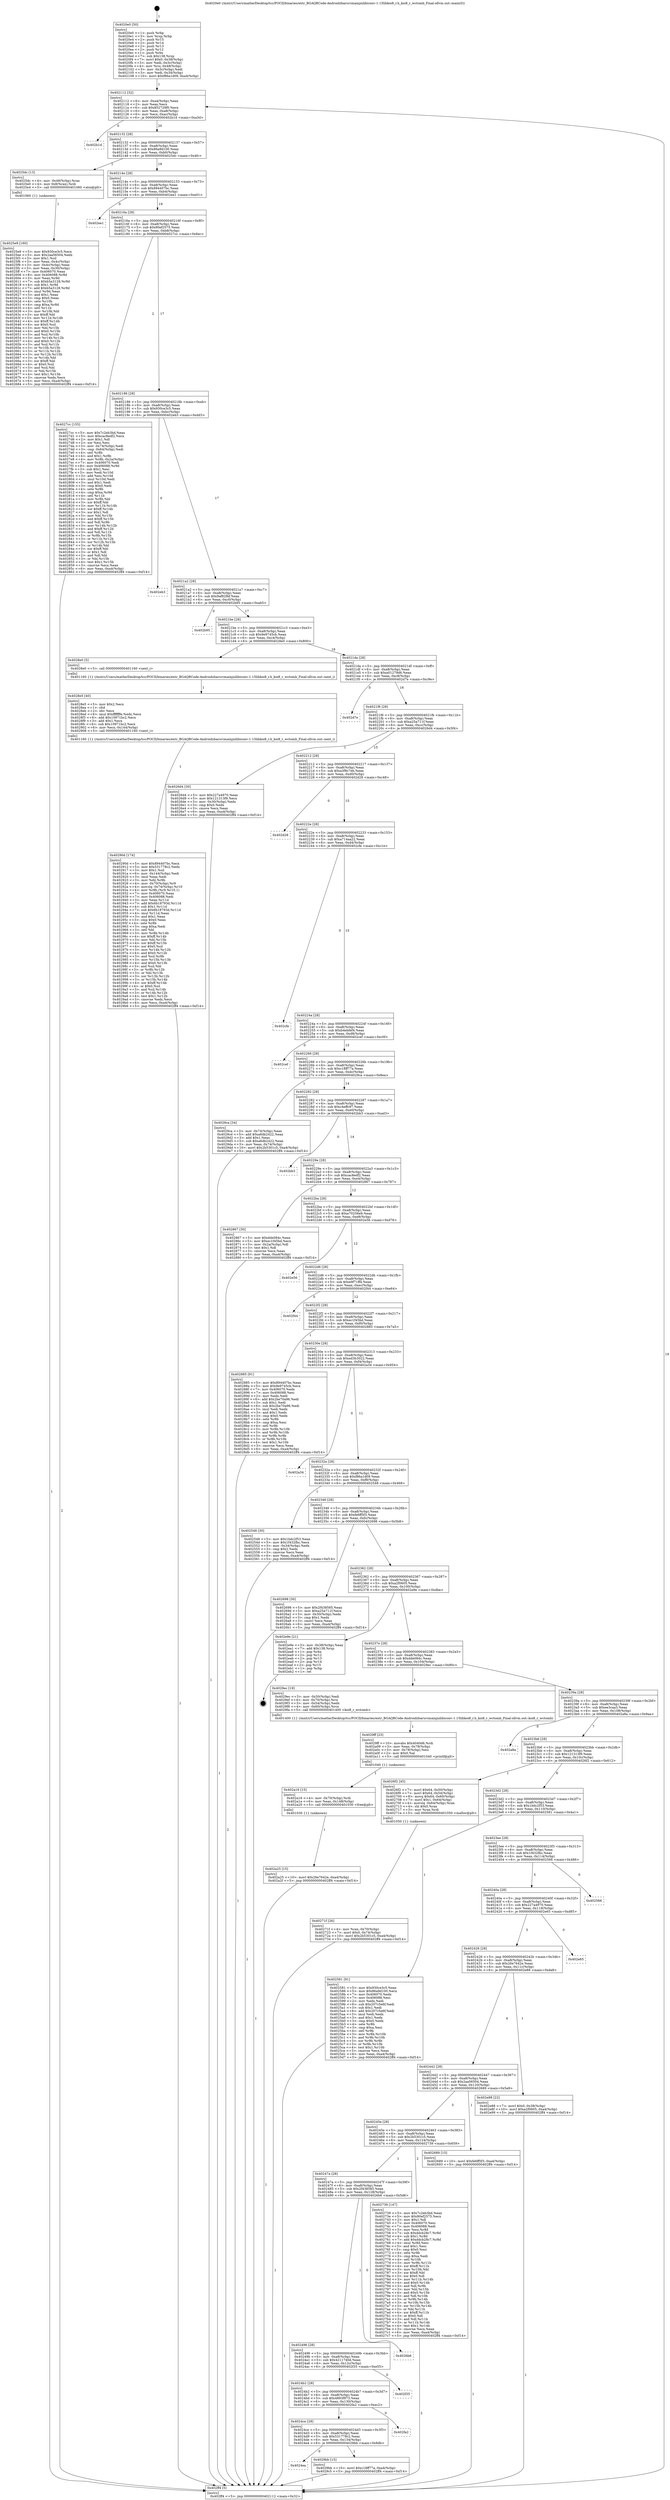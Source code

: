 digraph "0x4020e0" {
  label = "0x4020e0 (/mnt/c/Users/mathe/Desktop/tcc/POCII/binaries/extr_BGAQRCode-Androidzbarsrcmainjnilibiconv-1.15libkoi8_r.h_koi8_r_wctomb_Final-ollvm.out::main(0))"
  labelloc = "t"
  node[shape=record]

  Entry [label="",width=0.3,height=0.3,shape=circle,fillcolor=black,style=filled]
  "0x402112" [label="{
     0x402112 [32]\l
     | [instrs]\l
     &nbsp;&nbsp;0x402112 \<+6\>: mov -0xa4(%rbp),%eax\l
     &nbsp;&nbsp;0x402118 \<+2\>: mov %eax,%ecx\l
     &nbsp;&nbsp;0x40211a \<+6\>: sub $0x852729f0,%ecx\l
     &nbsp;&nbsp;0x402120 \<+6\>: mov %eax,-0xa8(%rbp)\l
     &nbsp;&nbsp;0x402126 \<+6\>: mov %ecx,-0xac(%rbp)\l
     &nbsp;&nbsp;0x40212c \<+6\>: je 0000000000402b1d \<main+0xa3d\>\l
  }"]
  "0x402b1d" [label="{
     0x402b1d\l
  }", style=dashed]
  "0x402132" [label="{
     0x402132 [28]\l
     | [instrs]\l
     &nbsp;&nbsp;0x402132 \<+5\>: jmp 0000000000402137 \<main+0x57\>\l
     &nbsp;&nbsp;0x402137 \<+6\>: mov -0xa8(%rbp),%eax\l
     &nbsp;&nbsp;0x40213d \<+5\>: sub $0x86a9d100,%eax\l
     &nbsp;&nbsp;0x402142 \<+6\>: mov %eax,-0xb0(%rbp)\l
     &nbsp;&nbsp;0x402148 \<+6\>: je 00000000004025dc \<main+0x4fc\>\l
  }"]
  Exit [label="",width=0.3,height=0.3,shape=circle,fillcolor=black,style=filled,peripheries=2]
  "0x4025dc" [label="{
     0x4025dc [13]\l
     | [instrs]\l
     &nbsp;&nbsp;0x4025dc \<+4\>: mov -0x48(%rbp),%rax\l
     &nbsp;&nbsp;0x4025e0 \<+4\>: mov 0x8(%rax),%rdi\l
     &nbsp;&nbsp;0x4025e4 \<+5\>: call 0000000000401060 \<atoi@plt\>\l
     | [calls]\l
     &nbsp;&nbsp;0x401060 \{1\} (unknown)\l
  }"]
  "0x40214e" [label="{
     0x40214e [28]\l
     | [instrs]\l
     &nbsp;&nbsp;0x40214e \<+5\>: jmp 0000000000402153 \<main+0x73\>\l
     &nbsp;&nbsp;0x402153 \<+6\>: mov -0xa8(%rbp),%eax\l
     &nbsp;&nbsp;0x402159 \<+5\>: sub $0x894407bc,%eax\l
     &nbsp;&nbsp;0x40215e \<+6\>: mov %eax,-0xb4(%rbp)\l
     &nbsp;&nbsp;0x402164 \<+6\>: je 0000000000402ee1 \<main+0xe01\>\l
  }"]
  "0x402a25" [label="{
     0x402a25 [15]\l
     | [instrs]\l
     &nbsp;&nbsp;0x402a25 \<+10\>: movl $0x26e7642e,-0xa4(%rbp)\l
     &nbsp;&nbsp;0x402a2f \<+5\>: jmp 0000000000402ff4 \<main+0xf14\>\l
  }"]
  "0x402ee1" [label="{
     0x402ee1\l
  }", style=dashed]
  "0x40216a" [label="{
     0x40216a [28]\l
     | [instrs]\l
     &nbsp;&nbsp;0x40216a \<+5\>: jmp 000000000040216f \<main+0x8f\>\l
     &nbsp;&nbsp;0x40216f \<+6\>: mov -0xa8(%rbp),%eax\l
     &nbsp;&nbsp;0x402175 \<+5\>: sub $0x90ef2575,%eax\l
     &nbsp;&nbsp;0x40217a \<+6\>: mov %eax,-0xb8(%rbp)\l
     &nbsp;&nbsp;0x402180 \<+6\>: je 00000000004027cc \<main+0x6ec\>\l
  }"]
  "0x402a16" [label="{
     0x402a16 [15]\l
     | [instrs]\l
     &nbsp;&nbsp;0x402a16 \<+4\>: mov -0x70(%rbp),%rdi\l
     &nbsp;&nbsp;0x402a1a \<+6\>: mov %eax,-0x148(%rbp)\l
     &nbsp;&nbsp;0x402a20 \<+5\>: call 0000000000401030 \<free@plt\>\l
     | [calls]\l
     &nbsp;&nbsp;0x401030 \{1\} (unknown)\l
  }"]
  "0x4027cc" [label="{
     0x4027cc [155]\l
     | [instrs]\l
     &nbsp;&nbsp;0x4027cc \<+5\>: mov $0x7c2eb3bd,%eax\l
     &nbsp;&nbsp;0x4027d1 \<+5\>: mov $0xcac8edf2,%ecx\l
     &nbsp;&nbsp;0x4027d6 \<+2\>: mov $0x1,%dl\l
     &nbsp;&nbsp;0x4027d8 \<+2\>: xor %esi,%esi\l
     &nbsp;&nbsp;0x4027da \<+3\>: mov -0x74(%rbp),%edi\l
     &nbsp;&nbsp;0x4027dd \<+3\>: cmp -0x64(%rbp),%edi\l
     &nbsp;&nbsp;0x4027e0 \<+4\>: setl %r8b\l
     &nbsp;&nbsp;0x4027e4 \<+4\>: and $0x1,%r8b\l
     &nbsp;&nbsp;0x4027e8 \<+4\>: mov %r8b,-0x2a(%rbp)\l
     &nbsp;&nbsp;0x4027ec \<+7\>: mov 0x406070,%edi\l
     &nbsp;&nbsp;0x4027f3 \<+8\>: mov 0x406088,%r9d\l
     &nbsp;&nbsp;0x4027fb \<+3\>: sub $0x1,%esi\l
     &nbsp;&nbsp;0x4027fe \<+3\>: mov %edi,%r10d\l
     &nbsp;&nbsp;0x402801 \<+3\>: add %esi,%r10d\l
     &nbsp;&nbsp;0x402804 \<+4\>: imul %r10d,%edi\l
     &nbsp;&nbsp;0x402808 \<+3\>: and $0x1,%edi\l
     &nbsp;&nbsp;0x40280b \<+3\>: cmp $0x0,%edi\l
     &nbsp;&nbsp;0x40280e \<+4\>: sete %r8b\l
     &nbsp;&nbsp;0x402812 \<+4\>: cmp $0xa,%r9d\l
     &nbsp;&nbsp;0x402816 \<+4\>: setl %r11b\l
     &nbsp;&nbsp;0x40281a \<+3\>: mov %r8b,%bl\l
     &nbsp;&nbsp;0x40281d \<+3\>: xor $0xff,%bl\l
     &nbsp;&nbsp;0x402820 \<+3\>: mov %r11b,%r14b\l
     &nbsp;&nbsp;0x402823 \<+4\>: xor $0xff,%r14b\l
     &nbsp;&nbsp;0x402827 \<+3\>: xor $0x1,%dl\l
     &nbsp;&nbsp;0x40282a \<+3\>: mov %bl,%r15b\l
     &nbsp;&nbsp;0x40282d \<+4\>: and $0xff,%r15b\l
     &nbsp;&nbsp;0x402831 \<+3\>: and %dl,%r8b\l
     &nbsp;&nbsp;0x402834 \<+3\>: mov %r14b,%r12b\l
     &nbsp;&nbsp;0x402837 \<+4\>: and $0xff,%r12b\l
     &nbsp;&nbsp;0x40283b \<+3\>: and %dl,%r11b\l
     &nbsp;&nbsp;0x40283e \<+3\>: or %r8b,%r15b\l
     &nbsp;&nbsp;0x402841 \<+3\>: or %r11b,%r12b\l
     &nbsp;&nbsp;0x402844 \<+3\>: xor %r12b,%r15b\l
     &nbsp;&nbsp;0x402847 \<+3\>: or %r14b,%bl\l
     &nbsp;&nbsp;0x40284a \<+3\>: xor $0xff,%bl\l
     &nbsp;&nbsp;0x40284d \<+3\>: or $0x1,%dl\l
     &nbsp;&nbsp;0x402850 \<+2\>: and %dl,%bl\l
     &nbsp;&nbsp;0x402852 \<+3\>: or %bl,%r15b\l
     &nbsp;&nbsp;0x402855 \<+4\>: test $0x1,%r15b\l
     &nbsp;&nbsp;0x402859 \<+3\>: cmovne %ecx,%eax\l
     &nbsp;&nbsp;0x40285c \<+6\>: mov %eax,-0xa4(%rbp)\l
     &nbsp;&nbsp;0x402862 \<+5\>: jmp 0000000000402ff4 \<main+0xf14\>\l
  }"]
  "0x402186" [label="{
     0x402186 [28]\l
     | [instrs]\l
     &nbsp;&nbsp;0x402186 \<+5\>: jmp 000000000040218b \<main+0xab\>\l
     &nbsp;&nbsp;0x40218b \<+6\>: mov -0xa8(%rbp),%eax\l
     &nbsp;&nbsp;0x402191 \<+5\>: sub $0x930ce3c5,%eax\l
     &nbsp;&nbsp;0x402196 \<+6\>: mov %eax,-0xbc(%rbp)\l
     &nbsp;&nbsp;0x40219c \<+6\>: je 0000000000402eb3 \<main+0xdd3\>\l
  }"]
  "0x4029ff" [label="{
     0x4029ff [23]\l
     | [instrs]\l
     &nbsp;&nbsp;0x4029ff \<+10\>: movabs $0x4040d6,%rdi\l
     &nbsp;&nbsp;0x402a09 \<+3\>: mov %eax,-0x78(%rbp)\l
     &nbsp;&nbsp;0x402a0c \<+3\>: mov -0x78(%rbp),%esi\l
     &nbsp;&nbsp;0x402a0f \<+2\>: mov $0x0,%al\l
     &nbsp;&nbsp;0x402a11 \<+5\>: call 0000000000401040 \<printf@plt\>\l
     | [calls]\l
     &nbsp;&nbsp;0x401040 \{1\} (unknown)\l
  }"]
  "0x402eb3" [label="{
     0x402eb3\l
  }", style=dashed]
  "0x4021a2" [label="{
     0x4021a2 [28]\l
     | [instrs]\l
     &nbsp;&nbsp;0x4021a2 \<+5\>: jmp 00000000004021a7 \<main+0xc7\>\l
     &nbsp;&nbsp;0x4021a7 \<+6\>: mov -0xa8(%rbp),%eax\l
     &nbsp;&nbsp;0x4021ad \<+5\>: sub $0x9af82fbf,%eax\l
     &nbsp;&nbsp;0x4021b2 \<+6\>: mov %eax,-0xc0(%rbp)\l
     &nbsp;&nbsp;0x4021b8 \<+6\>: je 0000000000402b95 \<main+0xab5\>\l
  }"]
  "0x4024ea" [label="{
     0x4024ea\l
  }", style=dashed]
  "0x402b95" [label="{
     0x402b95\l
  }", style=dashed]
  "0x4021be" [label="{
     0x4021be [28]\l
     | [instrs]\l
     &nbsp;&nbsp;0x4021be \<+5\>: jmp 00000000004021c3 \<main+0xe3\>\l
     &nbsp;&nbsp;0x4021c3 \<+6\>: mov -0xa8(%rbp),%eax\l
     &nbsp;&nbsp;0x4021c9 \<+5\>: sub $0x9e9745cb,%eax\l
     &nbsp;&nbsp;0x4021ce \<+6\>: mov %eax,-0xc4(%rbp)\l
     &nbsp;&nbsp;0x4021d4 \<+6\>: je 00000000004028e0 \<main+0x800\>\l
  }"]
  "0x4029bb" [label="{
     0x4029bb [15]\l
     | [instrs]\l
     &nbsp;&nbsp;0x4029bb \<+10\>: movl $0xc18ff77a,-0xa4(%rbp)\l
     &nbsp;&nbsp;0x4029c5 \<+5\>: jmp 0000000000402ff4 \<main+0xf14\>\l
  }"]
  "0x4028e0" [label="{
     0x4028e0 [5]\l
     | [instrs]\l
     &nbsp;&nbsp;0x4028e0 \<+5\>: call 0000000000401160 \<next_i\>\l
     | [calls]\l
     &nbsp;&nbsp;0x401160 \{1\} (/mnt/c/Users/mathe/Desktop/tcc/POCII/binaries/extr_BGAQRCode-Androidzbarsrcmainjnilibiconv-1.15libkoi8_r.h_koi8_r_wctomb_Final-ollvm.out::next_i)\l
  }"]
  "0x4021da" [label="{
     0x4021da [28]\l
     | [instrs]\l
     &nbsp;&nbsp;0x4021da \<+5\>: jmp 00000000004021df \<main+0xff\>\l
     &nbsp;&nbsp;0x4021df \<+6\>: mov -0xa8(%rbp),%eax\l
     &nbsp;&nbsp;0x4021e5 \<+5\>: sub $0xa01279d6,%eax\l
     &nbsp;&nbsp;0x4021ea \<+6\>: mov %eax,-0xc8(%rbp)\l
     &nbsp;&nbsp;0x4021f0 \<+6\>: je 0000000000402d7e \<main+0xc9e\>\l
  }"]
  "0x4024ce" [label="{
     0x4024ce [28]\l
     | [instrs]\l
     &nbsp;&nbsp;0x4024ce \<+5\>: jmp 00000000004024d3 \<main+0x3f3\>\l
     &nbsp;&nbsp;0x4024d3 \<+6\>: mov -0xa8(%rbp),%eax\l
     &nbsp;&nbsp;0x4024d9 \<+5\>: sub $0x531778c2,%eax\l
     &nbsp;&nbsp;0x4024de \<+6\>: mov %eax,-0x134(%rbp)\l
     &nbsp;&nbsp;0x4024e4 \<+6\>: je 00000000004029bb \<main+0x8db\>\l
  }"]
  "0x402d7e" [label="{
     0x402d7e\l
  }", style=dashed]
  "0x4021f6" [label="{
     0x4021f6 [28]\l
     | [instrs]\l
     &nbsp;&nbsp;0x4021f6 \<+5\>: jmp 00000000004021fb \<main+0x11b\>\l
     &nbsp;&nbsp;0x4021fb \<+6\>: mov -0xa8(%rbp),%eax\l
     &nbsp;&nbsp;0x402201 \<+5\>: sub $0xa25a711f,%eax\l
     &nbsp;&nbsp;0x402206 \<+6\>: mov %eax,-0xcc(%rbp)\l
     &nbsp;&nbsp;0x40220c \<+6\>: je 00000000004026d4 \<main+0x5f4\>\l
  }"]
  "0x402fa2" [label="{
     0x402fa2\l
  }", style=dashed]
  "0x4026d4" [label="{
     0x4026d4 [30]\l
     | [instrs]\l
     &nbsp;&nbsp;0x4026d4 \<+5\>: mov $0x227a4970,%eax\l
     &nbsp;&nbsp;0x4026d9 \<+5\>: mov $0x121313f9,%ecx\l
     &nbsp;&nbsp;0x4026de \<+3\>: mov -0x30(%rbp),%edx\l
     &nbsp;&nbsp;0x4026e1 \<+3\>: cmp $0x0,%edx\l
     &nbsp;&nbsp;0x4026e4 \<+3\>: cmove %ecx,%eax\l
     &nbsp;&nbsp;0x4026e7 \<+6\>: mov %eax,-0xa4(%rbp)\l
     &nbsp;&nbsp;0x4026ed \<+5\>: jmp 0000000000402ff4 \<main+0xf14\>\l
  }"]
  "0x402212" [label="{
     0x402212 [28]\l
     | [instrs]\l
     &nbsp;&nbsp;0x402212 \<+5\>: jmp 0000000000402217 \<main+0x137\>\l
     &nbsp;&nbsp;0x402217 \<+6\>: mov -0xa8(%rbp),%eax\l
     &nbsp;&nbsp;0x40221d \<+5\>: sub $0xa3f8c7eb,%eax\l
     &nbsp;&nbsp;0x402222 \<+6\>: mov %eax,-0xd0(%rbp)\l
     &nbsp;&nbsp;0x402228 \<+6\>: je 0000000000402d28 \<main+0xc48\>\l
  }"]
  "0x4024b2" [label="{
     0x4024b2 [28]\l
     | [instrs]\l
     &nbsp;&nbsp;0x4024b2 \<+5\>: jmp 00000000004024b7 \<main+0x3d7\>\l
     &nbsp;&nbsp;0x4024b7 \<+6\>: mov -0xa8(%rbp),%eax\l
     &nbsp;&nbsp;0x4024bd \<+5\>: sub $0x4893f973,%eax\l
     &nbsp;&nbsp;0x4024c2 \<+6\>: mov %eax,-0x130(%rbp)\l
     &nbsp;&nbsp;0x4024c8 \<+6\>: je 0000000000402fa2 \<main+0xec2\>\l
  }"]
  "0x402d28" [label="{
     0x402d28\l
  }", style=dashed]
  "0x40222e" [label="{
     0x40222e [28]\l
     | [instrs]\l
     &nbsp;&nbsp;0x40222e \<+5\>: jmp 0000000000402233 \<main+0x153\>\l
     &nbsp;&nbsp;0x402233 \<+6\>: mov -0xa8(%rbp),%eax\l
     &nbsp;&nbsp;0x402239 \<+5\>: sub $0xa714aa22,%eax\l
     &nbsp;&nbsp;0x40223e \<+6\>: mov %eax,-0xd4(%rbp)\l
     &nbsp;&nbsp;0x402244 \<+6\>: je 0000000000402cfe \<main+0xc1e\>\l
  }"]
  "0x402f35" [label="{
     0x402f35\l
  }", style=dashed]
  "0x402cfe" [label="{
     0x402cfe\l
  }", style=dashed]
  "0x40224a" [label="{
     0x40224a [28]\l
     | [instrs]\l
     &nbsp;&nbsp;0x40224a \<+5\>: jmp 000000000040224f \<main+0x16f\>\l
     &nbsp;&nbsp;0x40224f \<+6\>: mov -0xa8(%rbp),%eax\l
     &nbsp;&nbsp;0x402255 \<+5\>: sub $0xb4ebfef4,%eax\l
     &nbsp;&nbsp;0x40225a \<+6\>: mov %eax,-0xd8(%rbp)\l
     &nbsp;&nbsp;0x402260 \<+6\>: je 0000000000402cef \<main+0xc0f\>\l
  }"]
  "0x402496" [label="{
     0x402496 [28]\l
     | [instrs]\l
     &nbsp;&nbsp;0x402496 \<+5\>: jmp 000000000040249b \<main+0x3bb\>\l
     &nbsp;&nbsp;0x40249b \<+6\>: mov -0xa8(%rbp),%eax\l
     &nbsp;&nbsp;0x4024a1 \<+5\>: sub $0x4211740d,%eax\l
     &nbsp;&nbsp;0x4024a6 \<+6\>: mov %eax,-0x12c(%rbp)\l
     &nbsp;&nbsp;0x4024ac \<+6\>: je 0000000000402f35 \<main+0xe55\>\l
  }"]
  "0x402cef" [label="{
     0x402cef\l
  }", style=dashed]
  "0x402266" [label="{
     0x402266 [28]\l
     | [instrs]\l
     &nbsp;&nbsp;0x402266 \<+5\>: jmp 000000000040226b \<main+0x18b\>\l
     &nbsp;&nbsp;0x40226b \<+6\>: mov -0xa8(%rbp),%eax\l
     &nbsp;&nbsp;0x402271 \<+5\>: sub $0xc18ff77a,%eax\l
     &nbsp;&nbsp;0x402276 \<+6\>: mov %eax,-0xdc(%rbp)\l
     &nbsp;&nbsp;0x40227c \<+6\>: je 00000000004029ca \<main+0x8ea\>\l
  }"]
  "0x4026b6" [label="{
     0x4026b6\l
  }", style=dashed]
  "0x4029ca" [label="{
     0x4029ca [34]\l
     | [instrs]\l
     &nbsp;&nbsp;0x4029ca \<+3\>: mov -0x74(%rbp),%eax\l
     &nbsp;&nbsp;0x4029cd \<+5\>: add $0xa6db2422,%eax\l
     &nbsp;&nbsp;0x4029d2 \<+3\>: add $0x1,%eax\l
     &nbsp;&nbsp;0x4029d5 \<+5\>: sub $0xa6db2422,%eax\l
     &nbsp;&nbsp;0x4029da \<+3\>: mov %eax,-0x74(%rbp)\l
     &nbsp;&nbsp;0x4029dd \<+10\>: movl $0x2b5301c5,-0xa4(%rbp)\l
     &nbsp;&nbsp;0x4029e7 \<+5\>: jmp 0000000000402ff4 \<main+0xf14\>\l
  }"]
  "0x402282" [label="{
     0x402282 [28]\l
     | [instrs]\l
     &nbsp;&nbsp;0x402282 \<+5\>: jmp 0000000000402287 \<main+0x1a7\>\l
     &nbsp;&nbsp;0x402287 \<+6\>: mov -0xa8(%rbp),%eax\l
     &nbsp;&nbsp;0x40228d \<+5\>: sub $0xc4effc97,%eax\l
     &nbsp;&nbsp;0x402292 \<+6\>: mov %eax,-0xe0(%rbp)\l
     &nbsp;&nbsp;0x402298 \<+6\>: je 0000000000402bb3 \<main+0xad3\>\l
  }"]
  "0x40290d" [label="{
     0x40290d [174]\l
     | [instrs]\l
     &nbsp;&nbsp;0x40290d \<+5\>: mov $0x894407bc,%ecx\l
     &nbsp;&nbsp;0x402912 \<+5\>: mov $0x531778c2,%edx\l
     &nbsp;&nbsp;0x402917 \<+3\>: mov $0x1,%sil\l
     &nbsp;&nbsp;0x40291a \<+6\>: mov -0x144(%rbp),%edi\l
     &nbsp;&nbsp;0x402920 \<+3\>: imul %eax,%edi\l
     &nbsp;&nbsp;0x402923 \<+3\>: mov %dil,%r8b\l
     &nbsp;&nbsp;0x402926 \<+4\>: mov -0x70(%rbp),%r9\l
     &nbsp;&nbsp;0x40292a \<+4\>: movslq -0x74(%rbp),%r10\l
     &nbsp;&nbsp;0x40292e \<+4\>: mov %r8b,(%r9,%r10,1)\l
     &nbsp;&nbsp;0x402932 \<+7\>: mov 0x406070,%eax\l
     &nbsp;&nbsp;0x402939 \<+7\>: mov 0x406088,%edi\l
     &nbsp;&nbsp;0x402940 \<+3\>: mov %eax,%r11d\l
     &nbsp;&nbsp;0x402943 \<+7\>: add $0x6b18793d,%r11d\l
     &nbsp;&nbsp;0x40294a \<+4\>: sub $0x1,%r11d\l
     &nbsp;&nbsp;0x40294e \<+7\>: sub $0x6b18793d,%r11d\l
     &nbsp;&nbsp;0x402955 \<+4\>: imul %r11d,%eax\l
     &nbsp;&nbsp;0x402959 \<+3\>: and $0x1,%eax\l
     &nbsp;&nbsp;0x40295c \<+3\>: cmp $0x0,%eax\l
     &nbsp;&nbsp;0x40295f \<+4\>: sete %r8b\l
     &nbsp;&nbsp;0x402963 \<+3\>: cmp $0xa,%edi\l
     &nbsp;&nbsp;0x402966 \<+3\>: setl %bl\l
     &nbsp;&nbsp;0x402969 \<+3\>: mov %r8b,%r14b\l
     &nbsp;&nbsp;0x40296c \<+4\>: xor $0xff,%r14b\l
     &nbsp;&nbsp;0x402970 \<+3\>: mov %bl,%r15b\l
     &nbsp;&nbsp;0x402973 \<+4\>: xor $0xff,%r15b\l
     &nbsp;&nbsp;0x402977 \<+4\>: xor $0x0,%sil\l
     &nbsp;&nbsp;0x40297b \<+3\>: mov %r14b,%r12b\l
     &nbsp;&nbsp;0x40297e \<+4\>: and $0x0,%r12b\l
     &nbsp;&nbsp;0x402982 \<+3\>: and %sil,%r8b\l
     &nbsp;&nbsp;0x402985 \<+3\>: mov %r15b,%r13b\l
     &nbsp;&nbsp;0x402988 \<+4\>: and $0x0,%r13b\l
     &nbsp;&nbsp;0x40298c \<+3\>: and %sil,%bl\l
     &nbsp;&nbsp;0x40298f \<+3\>: or %r8b,%r12b\l
     &nbsp;&nbsp;0x402992 \<+3\>: or %bl,%r13b\l
     &nbsp;&nbsp;0x402995 \<+3\>: xor %r13b,%r12b\l
     &nbsp;&nbsp;0x402998 \<+3\>: or %r15b,%r14b\l
     &nbsp;&nbsp;0x40299b \<+4\>: xor $0xff,%r14b\l
     &nbsp;&nbsp;0x40299f \<+4\>: or $0x0,%sil\l
     &nbsp;&nbsp;0x4029a3 \<+3\>: and %sil,%r14b\l
     &nbsp;&nbsp;0x4029a6 \<+3\>: or %r14b,%r12b\l
     &nbsp;&nbsp;0x4029a9 \<+4\>: test $0x1,%r12b\l
     &nbsp;&nbsp;0x4029ad \<+3\>: cmovne %edx,%ecx\l
     &nbsp;&nbsp;0x4029b0 \<+6\>: mov %ecx,-0xa4(%rbp)\l
     &nbsp;&nbsp;0x4029b6 \<+5\>: jmp 0000000000402ff4 \<main+0xf14\>\l
  }"]
  "0x402bb3" [label="{
     0x402bb3\l
  }", style=dashed]
  "0x40229e" [label="{
     0x40229e [28]\l
     | [instrs]\l
     &nbsp;&nbsp;0x40229e \<+5\>: jmp 00000000004022a3 \<main+0x1c3\>\l
     &nbsp;&nbsp;0x4022a3 \<+6\>: mov -0xa8(%rbp),%eax\l
     &nbsp;&nbsp;0x4022a9 \<+5\>: sub $0xcac8edf2,%eax\l
     &nbsp;&nbsp;0x4022ae \<+6\>: mov %eax,-0xe4(%rbp)\l
     &nbsp;&nbsp;0x4022b4 \<+6\>: je 0000000000402867 \<main+0x787\>\l
  }"]
  "0x4028e5" [label="{
     0x4028e5 [40]\l
     | [instrs]\l
     &nbsp;&nbsp;0x4028e5 \<+5\>: mov $0x2,%ecx\l
     &nbsp;&nbsp;0x4028ea \<+1\>: cltd\l
     &nbsp;&nbsp;0x4028eb \<+2\>: idiv %ecx\l
     &nbsp;&nbsp;0x4028ed \<+6\>: imul $0xfffffffe,%edx,%ecx\l
     &nbsp;&nbsp;0x4028f3 \<+6\>: add $0x10971bc2,%ecx\l
     &nbsp;&nbsp;0x4028f9 \<+3\>: add $0x1,%ecx\l
     &nbsp;&nbsp;0x4028fc \<+6\>: sub $0x10971bc2,%ecx\l
     &nbsp;&nbsp;0x402902 \<+6\>: mov %ecx,-0x144(%rbp)\l
     &nbsp;&nbsp;0x402908 \<+5\>: call 0000000000401160 \<next_i\>\l
     | [calls]\l
     &nbsp;&nbsp;0x401160 \{1\} (/mnt/c/Users/mathe/Desktop/tcc/POCII/binaries/extr_BGAQRCode-Androidzbarsrcmainjnilibiconv-1.15libkoi8_r.h_koi8_r_wctomb_Final-ollvm.out::next_i)\l
  }"]
  "0x402867" [label="{
     0x402867 [30]\l
     | [instrs]\l
     &nbsp;&nbsp;0x402867 \<+5\>: mov $0xdde084c,%eax\l
     &nbsp;&nbsp;0x40286c \<+5\>: mov $0xec1f45bd,%ecx\l
     &nbsp;&nbsp;0x402871 \<+3\>: mov -0x2a(%rbp),%dl\l
     &nbsp;&nbsp;0x402874 \<+3\>: test $0x1,%dl\l
     &nbsp;&nbsp;0x402877 \<+3\>: cmovne %ecx,%eax\l
     &nbsp;&nbsp;0x40287a \<+6\>: mov %eax,-0xa4(%rbp)\l
     &nbsp;&nbsp;0x402880 \<+5\>: jmp 0000000000402ff4 \<main+0xf14\>\l
  }"]
  "0x4022ba" [label="{
     0x4022ba [28]\l
     | [instrs]\l
     &nbsp;&nbsp;0x4022ba \<+5\>: jmp 00000000004022bf \<main+0x1df\>\l
     &nbsp;&nbsp;0x4022bf \<+6\>: mov -0xa8(%rbp),%eax\l
     &nbsp;&nbsp;0x4022c5 \<+5\>: sub $0xe70256e9,%eax\l
     &nbsp;&nbsp;0x4022ca \<+6\>: mov %eax,-0xe8(%rbp)\l
     &nbsp;&nbsp;0x4022d0 \<+6\>: je 0000000000402e56 \<main+0xd76\>\l
  }"]
  "0x40247a" [label="{
     0x40247a [28]\l
     | [instrs]\l
     &nbsp;&nbsp;0x40247a \<+5\>: jmp 000000000040247f \<main+0x39f\>\l
     &nbsp;&nbsp;0x40247f \<+6\>: mov -0xa8(%rbp),%eax\l
     &nbsp;&nbsp;0x402485 \<+5\>: sub $0x2f438585,%eax\l
     &nbsp;&nbsp;0x40248a \<+6\>: mov %eax,-0x128(%rbp)\l
     &nbsp;&nbsp;0x402490 \<+6\>: je 00000000004026b6 \<main+0x5d6\>\l
  }"]
  "0x402e56" [label="{
     0x402e56\l
  }", style=dashed]
  "0x4022d6" [label="{
     0x4022d6 [28]\l
     | [instrs]\l
     &nbsp;&nbsp;0x4022d6 \<+5\>: jmp 00000000004022db \<main+0x1fb\>\l
     &nbsp;&nbsp;0x4022db \<+6\>: mov -0xa8(%rbp),%eax\l
     &nbsp;&nbsp;0x4022e1 \<+5\>: sub $0xe9f71ff4,%eax\l
     &nbsp;&nbsp;0x4022e6 \<+6\>: mov %eax,-0xec(%rbp)\l
     &nbsp;&nbsp;0x4022ec \<+6\>: je 0000000000402f44 \<main+0xe64\>\l
  }"]
  "0x402739" [label="{
     0x402739 [147]\l
     | [instrs]\l
     &nbsp;&nbsp;0x402739 \<+5\>: mov $0x7c2eb3bd,%eax\l
     &nbsp;&nbsp;0x40273e \<+5\>: mov $0x90ef2575,%ecx\l
     &nbsp;&nbsp;0x402743 \<+2\>: mov $0x1,%dl\l
     &nbsp;&nbsp;0x402745 \<+7\>: mov 0x406070,%esi\l
     &nbsp;&nbsp;0x40274c \<+7\>: mov 0x406088,%edi\l
     &nbsp;&nbsp;0x402753 \<+3\>: mov %esi,%r8d\l
     &nbsp;&nbsp;0x402756 \<+7\>: sub $0xddcb28c7,%r8d\l
     &nbsp;&nbsp;0x40275d \<+4\>: sub $0x1,%r8d\l
     &nbsp;&nbsp;0x402761 \<+7\>: add $0xddcb28c7,%r8d\l
     &nbsp;&nbsp;0x402768 \<+4\>: imul %r8d,%esi\l
     &nbsp;&nbsp;0x40276c \<+3\>: and $0x1,%esi\l
     &nbsp;&nbsp;0x40276f \<+3\>: cmp $0x0,%esi\l
     &nbsp;&nbsp;0x402772 \<+4\>: sete %r9b\l
     &nbsp;&nbsp;0x402776 \<+3\>: cmp $0xa,%edi\l
     &nbsp;&nbsp;0x402779 \<+4\>: setl %r10b\l
     &nbsp;&nbsp;0x40277d \<+3\>: mov %r9b,%r11b\l
     &nbsp;&nbsp;0x402780 \<+4\>: xor $0xff,%r11b\l
     &nbsp;&nbsp;0x402784 \<+3\>: mov %r10b,%bl\l
     &nbsp;&nbsp;0x402787 \<+3\>: xor $0xff,%bl\l
     &nbsp;&nbsp;0x40278a \<+3\>: xor $0x0,%dl\l
     &nbsp;&nbsp;0x40278d \<+3\>: mov %r11b,%r14b\l
     &nbsp;&nbsp;0x402790 \<+4\>: and $0x0,%r14b\l
     &nbsp;&nbsp;0x402794 \<+3\>: and %dl,%r9b\l
     &nbsp;&nbsp;0x402797 \<+3\>: mov %bl,%r15b\l
     &nbsp;&nbsp;0x40279a \<+4\>: and $0x0,%r15b\l
     &nbsp;&nbsp;0x40279e \<+3\>: and %dl,%r10b\l
     &nbsp;&nbsp;0x4027a1 \<+3\>: or %r9b,%r14b\l
     &nbsp;&nbsp;0x4027a4 \<+3\>: or %r10b,%r15b\l
     &nbsp;&nbsp;0x4027a7 \<+3\>: xor %r15b,%r14b\l
     &nbsp;&nbsp;0x4027aa \<+3\>: or %bl,%r11b\l
     &nbsp;&nbsp;0x4027ad \<+4\>: xor $0xff,%r11b\l
     &nbsp;&nbsp;0x4027b1 \<+3\>: or $0x0,%dl\l
     &nbsp;&nbsp;0x4027b4 \<+3\>: and %dl,%r11b\l
     &nbsp;&nbsp;0x4027b7 \<+3\>: or %r11b,%r14b\l
     &nbsp;&nbsp;0x4027ba \<+4\>: test $0x1,%r14b\l
     &nbsp;&nbsp;0x4027be \<+3\>: cmovne %ecx,%eax\l
     &nbsp;&nbsp;0x4027c1 \<+6\>: mov %eax,-0xa4(%rbp)\l
     &nbsp;&nbsp;0x4027c7 \<+5\>: jmp 0000000000402ff4 \<main+0xf14\>\l
  }"]
  "0x402f44" [label="{
     0x402f44\l
  }", style=dashed]
  "0x4022f2" [label="{
     0x4022f2 [28]\l
     | [instrs]\l
     &nbsp;&nbsp;0x4022f2 \<+5\>: jmp 00000000004022f7 \<main+0x217\>\l
     &nbsp;&nbsp;0x4022f7 \<+6\>: mov -0xa8(%rbp),%eax\l
     &nbsp;&nbsp;0x4022fd \<+5\>: sub $0xec1f45bd,%eax\l
     &nbsp;&nbsp;0x402302 \<+6\>: mov %eax,-0xf0(%rbp)\l
     &nbsp;&nbsp;0x402308 \<+6\>: je 0000000000402885 \<main+0x7a5\>\l
  }"]
  "0x40271f" [label="{
     0x40271f [26]\l
     | [instrs]\l
     &nbsp;&nbsp;0x40271f \<+4\>: mov %rax,-0x70(%rbp)\l
     &nbsp;&nbsp;0x402723 \<+7\>: movl $0x0,-0x74(%rbp)\l
     &nbsp;&nbsp;0x40272a \<+10\>: movl $0x2b5301c5,-0xa4(%rbp)\l
     &nbsp;&nbsp;0x402734 \<+5\>: jmp 0000000000402ff4 \<main+0xf14\>\l
  }"]
  "0x402885" [label="{
     0x402885 [91]\l
     | [instrs]\l
     &nbsp;&nbsp;0x402885 \<+5\>: mov $0x894407bc,%eax\l
     &nbsp;&nbsp;0x40288a \<+5\>: mov $0x9e9745cb,%ecx\l
     &nbsp;&nbsp;0x40288f \<+7\>: mov 0x406070,%edx\l
     &nbsp;&nbsp;0x402896 \<+7\>: mov 0x406088,%esi\l
     &nbsp;&nbsp;0x40289d \<+2\>: mov %edx,%edi\l
     &nbsp;&nbsp;0x40289f \<+6\>: add $0x2be70a96,%edi\l
     &nbsp;&nbsp;0x4028a5 \<+3\>: sub $0x1,%edi\l
     &nbsp;&nbsp;0x4028a8 \<+6\>: sub $0x2be70a96,%edi\l
     &nbsp;&nbsp;0x4028ae \<+3\>: imul %edi,%edx\l
     &nbsp;&nbsp;0x4028b1 \<+3\>: and $0x1,%edx\l
     &nbsp;&nbsp;0x4028b4 \<+3\>: cmp $0x0,%edx\l
     &nbsp;&nbsp;0x4028b7 \<+4\>: sete %r8b\l
     &nbsp;&nbsp;0x4028bb \<+3\>: cmp $0xa,%esi\l
     &nbsp;&nbsp;0x4028be \<+4\>: setl %r9b\l
     &nbsp;&nbsp;0x4028c2 \<+3\>: mov %r8b,%r10b\l
     &nbsp;&nbsp;0x4028c5 \<+3\>: and %r9b,%r10b\l
     &nbsp;&nbsp;0x4028c8 \<+3\>: xor %r9b,%r8b\l
     &nbsp;&nbsp;0x4028cb \<+3\>: or %r8b,%r10b\l
     &nbsp;&nbsp;0x4028ce \<+4\>: test $0x1,%r10b\l
     &nbsp;&nbsp;0x4028d2 \<+3\>: cmovne %ecx,%eax\l
     &nbsp;&nbsp;0x4028d5 \<+6\>: mov %eax,-0xa4(%rbp)\l
     &nbsp;&nbsp;0x4028db \<+5\>: jmp 0000000000402ff4 \<main+0xf14\>\l
  }"]
  "0x40230e" [label="{
     0x40230e [28]\l
     | [instrs]\l
     &nbsp;&nbsp;0x40230e \<+5\>: jmp 0000000000402313 \<main+0x233\>\l
     &nbsp;&nbsp;0x402313 \<+6\>: mov -0xa8(%rbp),%eax\l
     &nbsp;&nbsp;0x402319 \<+5\>: sub $0xed3b3022,%eax\l
     &nbsp;&nbsp;0x40231e \<+6\>: mov %eax,-0xf4(%rbp)\l
     &nbsp;&nbsp;0x402324 \<+6\>: je 0000000000402a34 \<main+0x954\>\l
  }"]
  "0x40245e" [label="{
     0x40245e [28]\l
     | [instrs]\l
     &nbsp;&nbsp;0x40245e \<+5\>: jmp 0000000000402463 \<main+0x383\>\l
     &nbsp;&nbsp;0x402463 \<+6\>: mov -0xa8(%rbp),%eax\l
     &nbsp;&nbsp;0x402469 \<+5\>: sub $0x2b5301c5,%eax\l
     &nbsp;&nbsp;0x40246e \<+6\>: mov %eax,-0x124(%rbp)\l
     &nbsp;&nbsp;0x402474 \<+6\>: je 0000000000402739 \<main+0x659\>\l
  }"]
  "0x402a34" [label="{
     0x402a34\l
  }", style=dashed]
  "0x40232a" [label="{
     0x40232a [28]\l
     | [instrs]\l
     &nbsp;&nbsp;0x40232a \<+5\>: jmp 000000000040232f \<main+0x24f\>\l
     &nbsp;&nbsp;0x40232f \<+6\>: mov -0xa8(%rbp),%eax\l
     &nbsp;&nbsp;0x402335 \<+5\>: sub $0xf86a1d09,%eax\l
     &nbsp;&nbsp;0x40233a \<+6\>: mov %eax,-0xf8(%rbp)\l
     &nbsp;&nbsp;0x402340 \<+6\>: je 0000000000402548 \<main+0x468\>\l
  }"]
  "0x402689" [label="{
     0x402689 [15]\l
     | [instrs]\l
     &nbsp;&nbsp;0x402689 \<+10\>: movl $0xfe6ff5f3,-0xa4(%rbp)\l
     &nbsp;&nbsp;0x402693 \<+5\>: jmp 0000000000402ff4 \<main+0xf14\>\l
  }"]
  "0x402548" [label="{
     0x402548 [30]\l
     | [instrs]\l
     &nbsp;&nbsp;0x402548 \<+5\>: mov $0x1bdc2f53,%eax\l
     &nbsp;&nbsp;0x40254d \<+5\>: mov $0x1f432fbc,%ecx\l
     &nbsp;&nbsp;0x402552 \<+3\>: mov -0x34(%rbp),%edx\l
     &nbsp;&nbsp;0x402555 \<+3\>: cmp $0x2,%edx\l
     &nbsp;&nbsp;0x402558 \<+3\>: cmovne %ecx,%eax\l
     &nbsp;&nbsp;0x40255b \<+6\>: mov %eax,-0xa4(%rbp)\l
     &nbsp;&nbsp;0x402561 \<+5\>: jmp 0000000000402ff4 \<main+0xf14\>\l
  }"]
  "0x402346" [label="{
     0x402346 [28]\l
     | [instrs]\l
     &nbsp;&nbsp;0x402346 \<+5\>: jmp 000000000040234b \<main+0x26b\>\l
     &nbsp;&nbsp;0x40234b \<+6\>: mov -0xa8(%rbp),%eax\l
     &nbsp;&nbsp;0x402351 \<+5\>: sub $0xfe6ff5f3,%eax\l
     &nbsp;&nbsp;0x402356 \<+6\>: mov %eax,-0xfc(%rbp)\l
     &nbsp;&nbsp;0x40235c \<+6\>: je 0000000000402698 \<main+0x5b8\>\l
  }"]
  "0x402ff4" [label="{
     0x402ff4 [5]\l
     | [instrs]\l
     &nbsp;&nbsp;0x402ff4 \<+5\>: jmp 0000000000402112 \<main+0x32\>\l
  }"]
  "0x4020e0" [label="{
     0x4020e0 [50]\l
     | [instrs]\l
     &nbsp;&nbsp;0x4020e0 \<+1\>: push %rbp\l
     &nbsp;&nbsp;0x4020e1 \<+3\>: mov %rsp,%rbp\l
     &nbsp;&nbsp;0x4020e4 \<+2\>: push %r15\l
     &nbsp;&nbsp;0x4020e6 \<+2\>: push %r14\l
     &nbsp;&nbsp;0x4020e8 \<+2\>: push %r13\l
     &nbsp;&nbsp;0x4020ea \<+2\>: push %r12\l
     &nbsp;&nbsp;0x4020ec \<+1\>: push %rbx\l
     &nbsp;&nbsp;0x4020ed \<+7\>: sub $0x138,%rsp\l
     &nbsp;&nbsp;0x4020f4 \<+7\>: movl $0x0,-0x38(%rbp)\l
     &nbsp;&nbsp;0x4020fb \<+3\>: mov %edi,-0x3c(%rbp)\l
     &nbsp;&nbsp;0x4020fe \<+4\>: mov %rsi,-0x48(%rbp)\l
     &nbsp;&nbsp;0x402102 \<+3\>: mov -0x3c(%rbp),%edi\l
     &nbsp;&nbsp;0x402105 \<+3\>: mov %edi,-0x34(%rbp)\l
     &nbsp;&nbsp;0x402108 \<+10\>: movl $0xf86a1d09,-0xa4(%rbp)\l
  }"]
  "0x402442" [label="{
     0x402442 [28]\l
     | [instrs]\l
     &nbsp;&nbsp;0x402442 \<+5\>: jmp 0000000000402447 \<main+0x367\>\l
     &nbsp;&nbsp;0x402447 \<+6\>: mov -0xa8(%rbp),%eax\l
     &nbsp;&nbsp;0x40244d \<+5\>: sub $0x2aa56504,%eax\l
     &nbsp;&nbsp;0x402452 \<+6\>: mov %eax,-0x120(%rbp)\l
     &nbsp;&nbsp;0x402458 \<+6\>: je 0000000000402689 \<main+0x5a9\>\l
  }"]
  "0x402698" [label="{
     0x402698 [30]\l
     | [instrs]\l
     &nbsp;&nbsp;0x402698 \<+5\>: mov $0x2f438585,%eax\l
     &nbsp;&nbsp;0x40269d \<+5\>: mov $0xa25a711f,%ecx\l
     &nbsp;&nbsp;0x4026a2 \<+3\>: mov -0x30(%rbp),%edx\l
     &nbsp;&nbsp;0x4026a5 \<+3\>: cmp $0x1,%edx\l
     &nbsp;&nbsp;0x4026a8 \<+3\>: cmovl %ecx,%eax\l
     &nbsp;&nbsp;0x4026ab \<+6\>: mov %eax,-0xa4(%rbp)\l
     &nbsp;&nbsp;0x4026b1 \<+5\>: jmp 0000000000402ff4 \<main+0xf14\>\l
  }"]
  "0x402362" [label="{
     0x402362 [28]\l
     | [instrs]\l
     &nbsp;&nbsp;0x402362 \<+5\>: jmp 0000000000402367 \<main+0x287\>\l
     &nbsp;&nbsp;0x402367 \<+6\>: mov -0xa8(%rbp),%eax\l
     &nbsp;&nbsp;0x40236d \<+5\>: sub $0xa2f0605,%eax\l
     &nbsp;&nbsp;0x402372 \<+6\>: mov %eax,-0x100(%rbp)\l
     &nbsp;&nbsp;0x402378 \<+6\>: je 0000000000402e9e \<main+0xdbe\>\l
  }"]
  "0x402e88" [label="{
     0x402e88 [22]\l
     | [instrs]\l
     &nbsp;&nbsp;0x402e88 \<+7\>: movl $0x0,-0x38(%rbp)\l
     &nbsp;&nbsp;0x402e8f \<+10\>: movl $0xa2f0605,-0xa4(%rbp)\l
     &nbsp;&nbsp;0x402e99 \<+5\>: jmp 0000000000402ff4 \<main+0xf14\>\l
  }"]
  "0x402e9e" [label="{
     0x402e9e [21]\l
     | [instrs]\l
     &nbsp;&nbsp;0x402e9e \<+3\>: mov -0x38(%rbp),%eax\l
     &nbsp;&nbsp;0x402ea1 \<+7\>: add $0x138,%rsp\l
     &nbsp;&nbsp;0x402ea8 \<+1\>: pop %rbx\l
     &nbsp;&nbsp;0x402ea9 \<+2\>: pop %r12\l
     &nbsp;&nbsp;0x402eab \<+2\>: pop %r13\l
     &nbsp;&nbsp;0x402ead \<+2\>: pop %r14\l
     &nbsp;&nbsp;0x402eaf \<+2\>: pop %r15\l
     &nbsp;&nbsp;0x402eb1 \<+1\>: pop %rbp\l
     &nbsp;&nbsp;0x402eb2 \<+1\>: ret\l
  }"]
  "0x40237e" [label="{
     0x40237e [28]\l
     | [instrs]\l
     &nbsp;&nbsp;0x40237e \<+5\>: jmp 0000000000402383 \<main+0x2a3\>\l
     &nbsp;&nbsp;0x402383 \<+6\>: mov -0xa8(%rbp),%eax\l
     &nbsp;&nbsp;0x402389 \<+5\>: sub $0xdde084c,%eax\l
     &nbsp;&nbsp;0x40238e \<+6\>: mov %eax,-0x104(%rbp)\l
     &nbsp;&nbsp;0x402394 \<+6\>: je 00000000004029ec \<main+0x90c\>\l
  }"]
  "0x402426" [label="{
     0x402426 [28]\l
     | [instrs]\l
     &nbsp;&nbsp;0x402426 \<+5\>: jmp 000000000040242b \<main+0x34b\>\l
     &nbsp;&nbsp;0x40242b \<+6\>: mov -0xa8(%rbp),%eax\l
     &nbsp;&nbsp;0x402431 \<+5\>: sub $0x26e7642e,%eax\l
     &nbsp;&nbsp;0x402436 \<+6\>: mov %eax,-0x11c(%rbp)\l
     &nbsp;&nbsp;0x40243c \<+6\>: je 0000000000402e88 \<main+0xda8\>\l
  }"]
  "0x4029ec" [label="{
     0x4029ec [19]\l
     | [instrs]\l
     &nbsp;&nbsp;0x4029ec \<+3\>: mov -0x50(%rbp),%edi\l
     &nbsp;&nbsp;0x4029ef \<+4\>: mov -0x70(%rbp),%rsi\l
     &nbsp;&nbsp;0x4029f3 \<+3\>: mov -0x54(%rbp),%edx\l
     &nbsp;&nbsp;0x4029f6 \<+4\>: mov -0x60(%rbp),%rcx\l
     &nbsp;&nbsp;0x4029fa \<+5\>: call 0000000000401400 \<koi8_r_wctomb\>\l
     | [calls]\l
     &nbsp;&nbsp;0x401400 \{1\} (/mnt/c/Users/mathe/Desktop/tcc/POCII/binaries/extr_BGAQRCode-Androidzbarsrcmainjnilibiconv-1.15libkoi8_r.h_koi8_r_wctomb_Final-ollvm.out::koi8_r_wctomb)\l
  }"]
  "0x40239a" [label="{
     0x40239a [28]\l
     | [instrs]\l
     &nbsp;&nbsp;0x40239a \<+5\>: jmp 000000000040239f \<main+0x2bf\>\l
     &nbsp;&nbsp;0x40239f \<+6\>: mov -0xa8(%rbp),%eax\l
     &nbsp;&nbsp;0x4023a5 \<+5\>: sub $0xee3caa3,%eax\l
     &nbsp;&nbsp;0x4023aa \<+6\>: mov %eax,-0x108(%rbp)\l
     &nbsp;&nbsp;0x4023b0 \<+6\>: je 0000000000402a8a \<main+0x9aa\>\l
  }"]
  "0x402e65" [label="{
     0x402e65\l
  }", style=dashed]
  "0x402a8a" [label="{
     0x402a8a\l
  }", style=dashed]
  "0x4023b6" [label="{
     0x4023b6 [28]\l
     | [instrs]\l
     &nbsp;&nbsp;0x4023b6 \<+5\>: jmp 00000000004023bb \<main+0x2db\>\l
     &nbsp;&nbsp;0x4023bb \<+6\>: mov -0xa8(%rbp),%eax\l
     &nbsp;&nbsp;0x4023c1 \<+5\>: sub $0x121313f9,%eax\l
     &nbsp;&nbsp;0x4023c6 \<+6\>: mov %eax,-0x10c(%rbp)\l
     &nbsp;&nbsp;0x4023cc \<+6\>: je 00000000004026f2 \<main+0x612\>\l
  }"]
  "0x40240a" [label="{
     0x40240a [28]\l
     | [instrs]\l
     &nbsp;&nbsp;0x40240a \<+5\>: jmp 000000000040240f \<main+0x32f\>\l
     &nbsp;&nbsp;0x40240f \<+6\>: mov -0xa8(%rbp),%eax\l
     &nbsp;&nbsp;0x402415 \<+5\>: sub $0x227a4970,%eax\l
     &nbsp;&nbsp;0x40241a \<+6\>: mov %eax,-0x118(%rbp)\l
     &nbsp;&nbsp;0x402420 \<+6\>: je 0000000000402e65 \<main+0xd85\>\l
  }"]
  "0x4026f2" [label="{
     0x4026f2 [45]\l
     | [instrs]\l
     &nbsp;&nbsp;0x4026f2 \<+7\>: movl $0x64,-0x50(%rbp)\l
     &nbsp;&nbsp;0x4026f9 \<+7\>: movl $0x64,-0x54(%rbp)\l
     &nbsp;&nbsp;0x402700 \<+8\>: movq $0x64,-0x60(%rbp)\l
     &nbsp;&nbsp;0x402708 \<+7\>: movl $0x1,-0x64(%rbp)\l
     &nbsp;&nbsp;0x40270f \<+4\>: movslq -0x64(%rbp),%rax\l
     &nbsp;&nbsp;0x402713 \<+4\>: shl $0x0,%rax\l
     &nbsp;&nbsp;0x402717 \<+3\>: mov %rax,%rdi\l
     &nbsp;&nbsp;0x40271a \<+5\>: call 0000000000401050 \<malloc@plt\>\l
     | [calls]\l
     &nbsp;&nbsp;0x401050 \{1\} (unknown)\l
  }"]
  "0x4023d2" [label="{
     0x4023d2 [28]\l
     | [instrs]\l
     &nbsp;&nbsp;0x4023d2 \<+5\>: jmp 00000000004023d7 \<main+0x2f7\>\l
     &nbsp;&nbsp;0x4023d7 \<+6\>: mov -0xa8(%rbp),%eax\l
     &nbsp;&nbsp;0x4023dd \<+5\>: sub $0x1bdc2f53,%eax\l
     &nbsp;&nbsp;0x4023e2 \<+6\>: mov %eax,-0x110(%rbp)\l
     &nbsp;&nbsp;0x4023e8 \<+6\>: je 0000000000402581 \<main+0x4a1\>\l
  }"]
  "0x402566" [label="{
     0x402566\l
  }", style=dashed]
  "0x402581" [label="{
     0x402581 [91]\l
     | [instrs]\l
     &nbsp;&nbsp;0x402581 \<+5\>: mov $0x930ce3c5,%eax\l
     &nbsp;&nbsp;0x402586 \<+5\>: mov $0x86a9d100,%ecx\l
     &nbsp;&nbsp;0x40258b \<+7\>: mov 0x406070,%edx\l
     &nbsp;&nbsp;0x402592 \<+7\>: mov 0x406088,%esi\l
     &nbsp;&nbsp;0x402599 \<+2\>: mov %edx,%edi\l
     &nbsp;&nbsp;0x40259b \<+6\>: sub $0x207c5e6f,%edi\l
     &nbsp;&nbsp;0x4025a1 \<+3\>: sub $0x1,%edi\l
     &nbsp;&nbsp;0x4025a4 \<+6\>: add $0x207c5e6f,%edi\l
     &nbsp;&nbsp;0x4025aa \<+3\>: imul %edi,%edx\l
     &nbsp;&nbsp;0x4025ad \<+3\>: and $0x1,%edx\l
     &nbsp;&nbsp;0x4025b0 \<+3\>: cmp $0x0,%edx\l
     &nbsp;&nbsp;0x4025b3 \<+4\>: sete %r8b\l
     &nbsp;&nbsp;0x4025b7 \<+3\>: cmp $0xa,%esi\l
     &nbsp;&nbsp;0x4025ba \<+4\>: setl %r9b\l
     &nbsp;&nbsp;0x4025be \<+3\>: mov %r8b,%r10b\l
     &nbsp;&nbsp;0x4025c1 \<+3\>: and %r9b,%r10b\l
     &nbsp;&nbsp;0x4025c4 \<+3\>: xor %r9b,%r8b\l
     &nbsp;&nbsp;0x4025c7 \<+3\>: or %r8b,%r10b\l
     &nbsp;&nbsp;0x4025ca \<+4\>: test $0x1,%r10b\l
     &nbsp;&nbsp;0x4025ce \<+3\>: cmovne %ecx,%eax\l
     &nbsp;&nbsp;0x4025d1 \<+6\>: mov %eax,-0xa4(%rbp)\l
     &nbsp;&nbsp;0x4025d7 \<+5\>: jmp 0000000000402ff4 \<main+0xf14\>\l
  }"]
  "0x4023ee" [label="{
     0x4023ee [28]\l
     | [instrs]\l
     &nbsp;&nbsp;0x4023ee \<+5\>: jmp 00000000004023f3 \<main+0x313\>\l
     &nbsp;&nbsp;0x4023f3 \<+6\>: mov -0xa8(%rbp),%eax\l
     &nbsp;&nbsp;0x4023f9 \<+5\>: sub $0x1f432fbc,%eax\l
     &nbsp;&nbsp;0x4023fe \<+6\>: mov %eax,-0x114(%rbp)\l
     &nbsp;&nbsp;0x402404 \<+6\>: je 0000000000402566 \<main+0x486\>\l
  }"]
  "0x4025e9" [label="{
     0x4025e9 [160]\l
     | [instrs]\l
     &nbsp;&nbsp;0x4025e9 \<+5\>: mov $0x930ce3c5,%ecx\l
     &nbsp;&nbsp;0x4025ee \<+5\>: mov $0x2aa56504,%edx\l
     &nbsp;&nbsp;0x4025f3 \<+3\>: mov $0x1,%sil\l
     &nbsp;&nbsp;0x4025f6 \<+3\>: mov %eax,-0x4c(%rbp)\l
     &nbsp;&nbsp;0x4025f9 \<+3\>: mov -0x4c(%rbp),%eax\l
     &nbsp;&nbsp;0x4025fc \<+3\>: mov %eax,-0x30(%rbp)\l
     &nbsp;&nbsp;0x4025ff \<+7\>: mov 0x406070,%eax\l
     &nbsp;&nbsp;0x402606 \<+8\>: mov 0x406088,%r8d\l
     &nbsp;&nbsp;0x40260e \<+3\>: mov %eax,%r9d\l
     &nbsp;&nbsp;0x402611 \<+7\>: sub $0xb5a3128,%r9d\l
     &nbsp;&nbsp;0x402618 \<+4\>: sub $0x1,%r9d\l
     &nbsp;&nbsp;0x40261c \<+7\>: add $0xb5a3128,%r9d\l
     &nbsp;&nbsp;0x402623 \<+4\>: imul %r9d,%eax\l
     &nbsp;&nbsp;0x402627 \<+3\>: and $0x1,%eax\l
     &nbsp;&nbsp;0x40262a \<+3\>: cmp $0x0,%eax\l
     &nbsp;&nbsp;0x40262d \<+4\>: sete %r10b\l
     &nbsp;&nbsp;0x402631 \<+4\>: cmp $0xa,%r8d\l
     &nbsp;&nbsp;0x402635 \<+4\>: setl %r11b\l
     &nbsp;&nbsp;0x402639 \<+3\>: mov %r10b,%bl\l
     &nbsp;&nbsp;0x40263c \<+3\>: xor $0xff,%bl\l
     &nbsp;&nbsp;0x40263f \<+3\>: mov %r11b,%r14b\l
     &nbsp;&nbsp;0x402642 \<+4\>: xor $0xff,%r14b\l
     &nbsp;&nbsp;0x402646 \<+4\>: xor $0x0,%sil\l
     &nbsp;&nbsp;0x40264a \<+3\>: mov %bl,%r15b\l
     &nbsp;&nbsp;0x40264d \<+4\>: and $0x0,%r15b\l
     &nbsp;&nbsp;0x402651 \<+3\>: and %sil,%r10b\l
     &nbsp;&nbsp;0x402654 \<+3\>: mov %r14b,%r12b\l
     &nbsp;&nbsp;0x402657 \<+4\>: and $0x0,%r12b\l
     &nbsp;&nbsp;0x40265b \<+3\>: and %sil,%r11b\l
     &nbsp;&nbsp;0x40265e \<+3\>: or %r10b,%r15b\l
     &nbsp;&nbsp;0x402661 \<+3\>: or %r11b,%r12b\l
     &nbsp;&nbsp;0x402664 \<+3\>: xor %r12b,%r15b\l
     &nbsp;&nbsp;0x402667 \<+3\>: or %r14b,%bl\l
     &nbsp;&nbsp;0x40266a \<+3\>: xor $0xff,%bl\l
     &nbsp;&nbsp;0x40266d \<+4\>: or $0x0,%sil\l
     &nbsp;&nbsp;0x402671 \<+3\>: and %sil,%bl\l
     &nbsp;&nbsp;0x402674 \<+3\>: or %bl,%r15b\l
     &nbsp;&nbsp;0x402677 \<+4\>: test $0x1,%r15b\l
     &nbsp;&nbsp;0x40267b \<+3\>: cmovne %edx,%ecx\l
     &nbsp;&nbsp;0x40267e \<+6\>: mov %ecx,-0xa4(%rbp)\l
     &nbsp;&nbsp;0x402684 \<+5\>: jmp 0000000000402ff4 \<main+0xf14\>\l
  }"]
  Entry -> "0x4020e0" [label=" 1"]
  "0x402112" -> "0x402b1d" [label=" 0"]
  "0x402112" -> "0x402132" [label=" 20"]
  "0x402e9e" -> Exit [label=" 1"]
  "0x402132" -> "0x4025dc" [label=" 1"]
  "0x402132" -> "0x40214e" [label=" 19"]
  "0x402e88" -> "0x402ff4" [label=" 1"]
  "0x40214e" -> "0x402ee1" [label=" 0"]
  "0x40214e" -> "0x40216a" [label=" 19"]
  "0x402a25" -> "0x402ff4" [label=" 1"]
  "0x40216a" -> "0x4027cc" [label=" 2"]
  "0x40216a" -> "0x402186" [label=" 17"]
  "0x402a16" -> "0x402a25" [label=" 1"]
  "0x402186" -> "0x402eb3" [label=" 0"]
  "0x402186" -> "0x4021a2" [label=" 17"]
  "0x4029ff" -> "0x402a16" [label=" 1"]
  "0x4021a2" -> "0x402b95" [label=" 0"]
  "0x4021a2" -> "0x4021be" [label=" 17"]
  "0x4029ec" -> "0x4029ff" [label=" 1"]
  "0x4021be" -> "0x4028e0" [label=" 1"]
  "0x4021be" -> "0x4021da" [label=" 16"]
  "0x4029ca" -> "0x402ff4" [label=" 1"]
  "0x4021da" -> "0x402d7e" [label=" 0"]
  "0x4021da" -> "0x4021f6" [label=" 16"]
  "0x4024ce" -> "0x4024ea" [label=" 0"]
  "0x4021f6" -> "0x4026d4" [label=" 1"]
  "0x4021f6" -> "0x402212" [label=" 15"]
  "0x4024ce" -> "0x4029bb" [label=" 1"]
  "0x402212" -> "0x402d28" [label=" 0"]
  "0x402212" -> "0x40222e" [label=" 15"]
  "0x4024b2" -> "0x4024ce" [label=" 1"]
  "0x40222e" -> "0x402cfe" [label=" 0"]
  "0x40222e" -> "0x40224a" [label=" 15"]
  "0x4024b2" -> "0x402fa2" [label=" 0"]
  "0x40224a" -> "0x402cef" [label=" 0"]
  "0x40224a" -> "0x402266" [label=" 15"]
  "0x402496" -> "0x4024b2" [label=" 1"]
  "0x402266" -> "0x4029ca" [label=" 1"]
  "0x402266" -> "0x402282" [label=" 14"]
  "0x402496" -> "0x402f35" [label=" 0"]
  "0x402282" -> "0x402bb3" [label=" 0"]
  "0x402282" -> "0x40229e" [label=" 14"]
  "0x40247a" -> "0x402496" [label=" 1"]
  "0x40229e" -> "0x402867" [label=" 2"]
  "0x40229e" -> "0x4022ba" [label=" 12"]
  "0x40247a" -> "0x4026b6" [label=" 0"]
  "0x4022ba" -> "0x402e56" [label=" 0"]
  "0x4022ba" -> "0x4022d6" [label=" 12"]
  "0x4029bb" -> "0x402ff4" [label=" 1"]
  "0x4022d6" -> "0x402f44" [label=" 0"]
  "0x4022d6" -> "0x4022f2" [label=" 12"]
  "0x40290d" -> "0x402ff4" [label=" 1"]
  "0x4022f2" -> "0x402885" [label=" 1"]
  "0x4022f2" -> "0x40230e" [label=" 11"]
  "0x4028e0" -> "0x4028e5" [label=" 1"]
  "0x40230e" -> "0x402a34" [label=" 0"]
  "0x40230e" -> "0x40232a" [label=" 11"]
  "0x402885" -> "0x402ff4" [label=" 1"]
  "0x40232a" -> "0x402548" [label=" 1"]
  "0x40232a" -> "0x402346" [label=" 10"]
  "0x402548" -> "0x402ff4" [label=" 1"]
  "0x4020e0" -> "0x402112" [label=" 1"]
  "0x402ff4" -> "0x402112" [label=" 19"]
  "0x402867" -> "0x402ff4" [label=" 2"]
  "0x402346" -> "0x402698" [label=" 1"]
  "0x402346" -> "0x402362" [label=" 9"]
  "0x402739" -> "0x402ff4" [label=" 2"]
  "0x402362" -> "0x402e9e" [label=" 1"]
  "0x402362" -> "0x40237e" [label=" 8"]
  "0x40245e" -> "0x40247a" [label=" 1"]
  "0x40237e" -> "0x4029ec" [label=" 1"]
  "0x40237e" -> "0x40239a" [label=" 7"]
  "0x4028e5" -> "0x40290d" [label=" 1"]
  "0x40239a" -> "0x402a8a" [label=" 0"]
  "0x40239a" -> "0x4023b6" [label=" 7"]
  "0x40271f" -> "0x402ff4" [label=" 1"]
  "0x4023b6" -> "0x4026f2" [label=" 1"]
  "0x4023b6" -> "0x4023d2" [label=" 6"]
  "0x4026d4" -> "0x402ff4" [label=" 1"]
  "0x4023d2" -> "0x402581" [label=" 1"]
  "0x4023d2" -> "0x4023ee" [label=" 5"]
  "0x402581" -> "0x402ff4" [label=" 1"]
  "0x4025dc" -> "0x4025e9" [label=" 1"]
  "0x4025e9" -> "0x402ff4" [label=" 1"]
  "0x402698" -> "0x402ff4" [label=" 1"]
  "0x4023ee" -> "0x402566" [label=" 0"]
  "0x4023ee" -> "0x40240a" [label=" 5"]
  "0x4026f2" -> "0x40271f" [label=" 1"]
  "0x40240a" -> "0x402e65" [label=" 0"]
  "0x40240a" -> "0x402426" [label=" 5"]
  "0x40245e" -> "0x402739" [label=" 2"]
  "0x402426" -> "0x402e88" [label=" 1"]
  "0x402426" -> "0x402442" [label=" 4"]
  "0x4027cc" -> "0x402ff4" [label=" 2"]
  "0x402442" -> "0x402689" [label=" 1"]
  "0x402442" -> "0x40245e" [label=" 3"]
  "0x402689" -> "0x402ff4" [label=" 1"]
}

